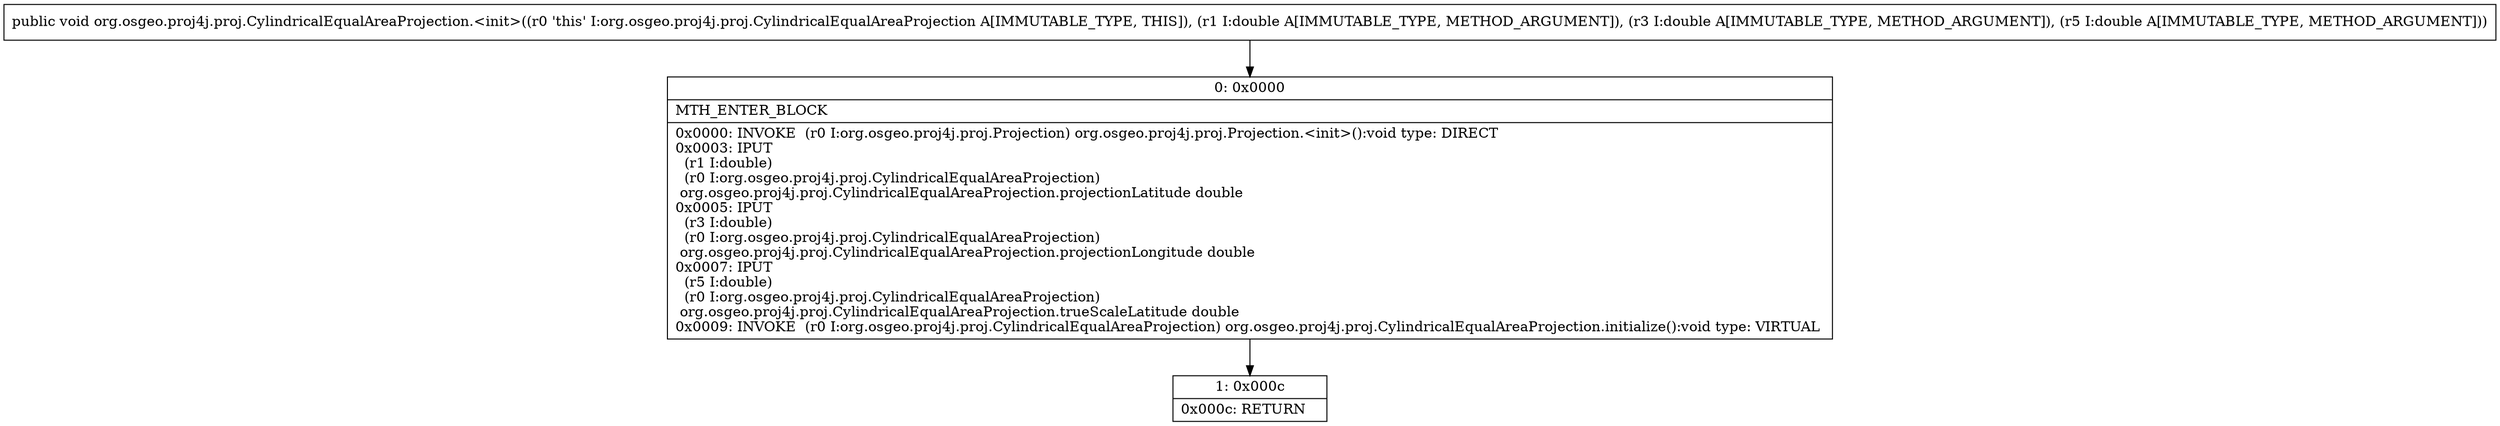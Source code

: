 digraph "CFG fororg.osgeo.proj4j.proj.CylindricalEqualAreaProjection.\<init\>(DDD)V" {
Node_0 [shape=record,label="{0\:\ 0x0000|MTH_ENTER_BLOCK\l|0x0000: INVOKE  (r0 I:org.osgeo.proj4j.proj.Projection) org.osgeo.proj4j.proj.Projection.\<init\>():void type: DIRECT \l0x0003: IPUT  \l  (r1 I:double)\l  (r0 I:org.osgeo.proj4j.proj.CylindricalEqualAreaProjection)\l org.osgeo.proj4j.proj.CylindricalEqualAreaProjection.projectionLatitude double \l0x0005: IPUT  \l  (r3 I:double)\l  (r0 I:org.osgeo.proj4j.proj.CylindricalEqualAreaProjection)\l org.osgeo.proj4j.proj.CylindricalEqualAreaProjection.projectionLongitude double \l0x0007: IPUT  \l  (r5 I:double)\l  (r0 I:org.osgeo.proj4j.proj.CylindricalEqualAreaProjection)\l org.osgeo.proj4j.proj.CylindricalEqualAreaProjection.trueScaleLatitude double \l0x0009: INVOKE  (r0 I:org.osgeo.proj4j.proj.CylindricalEqualAreaProjection) org.osgeo.proj4j.proj.CylindricalEqualAreaProjection.initialize():void type: VIRTUAL \l}"];
Node_1 [shape=record,label="{1\:\ 0x000c|0x000c: RETURN   \l}"];
MethodNode[shape=record,label="{public void org.osgeo.proj4j.proj.CylindricalEqualAreaProjection.\<init\>((r0 'this' I:org.osgeo.proj4j.proj.CylindricalEqualAreaProjection A[IMMUTABLE_TYPE, THIS]), (r1 I:double A[IMMUTABLE_TYPE, METHOD_ARGUMENT]), (r3 I:double A[IMMUTABLE_TYPE, METHOD_ARGUMENT]), (r5 I:double A[IMMUTABLE_TYPE, METHOD_ARGUMENT])) }"];
MethodNode -> Node_0;
Node_0 -> Node_1;
}

